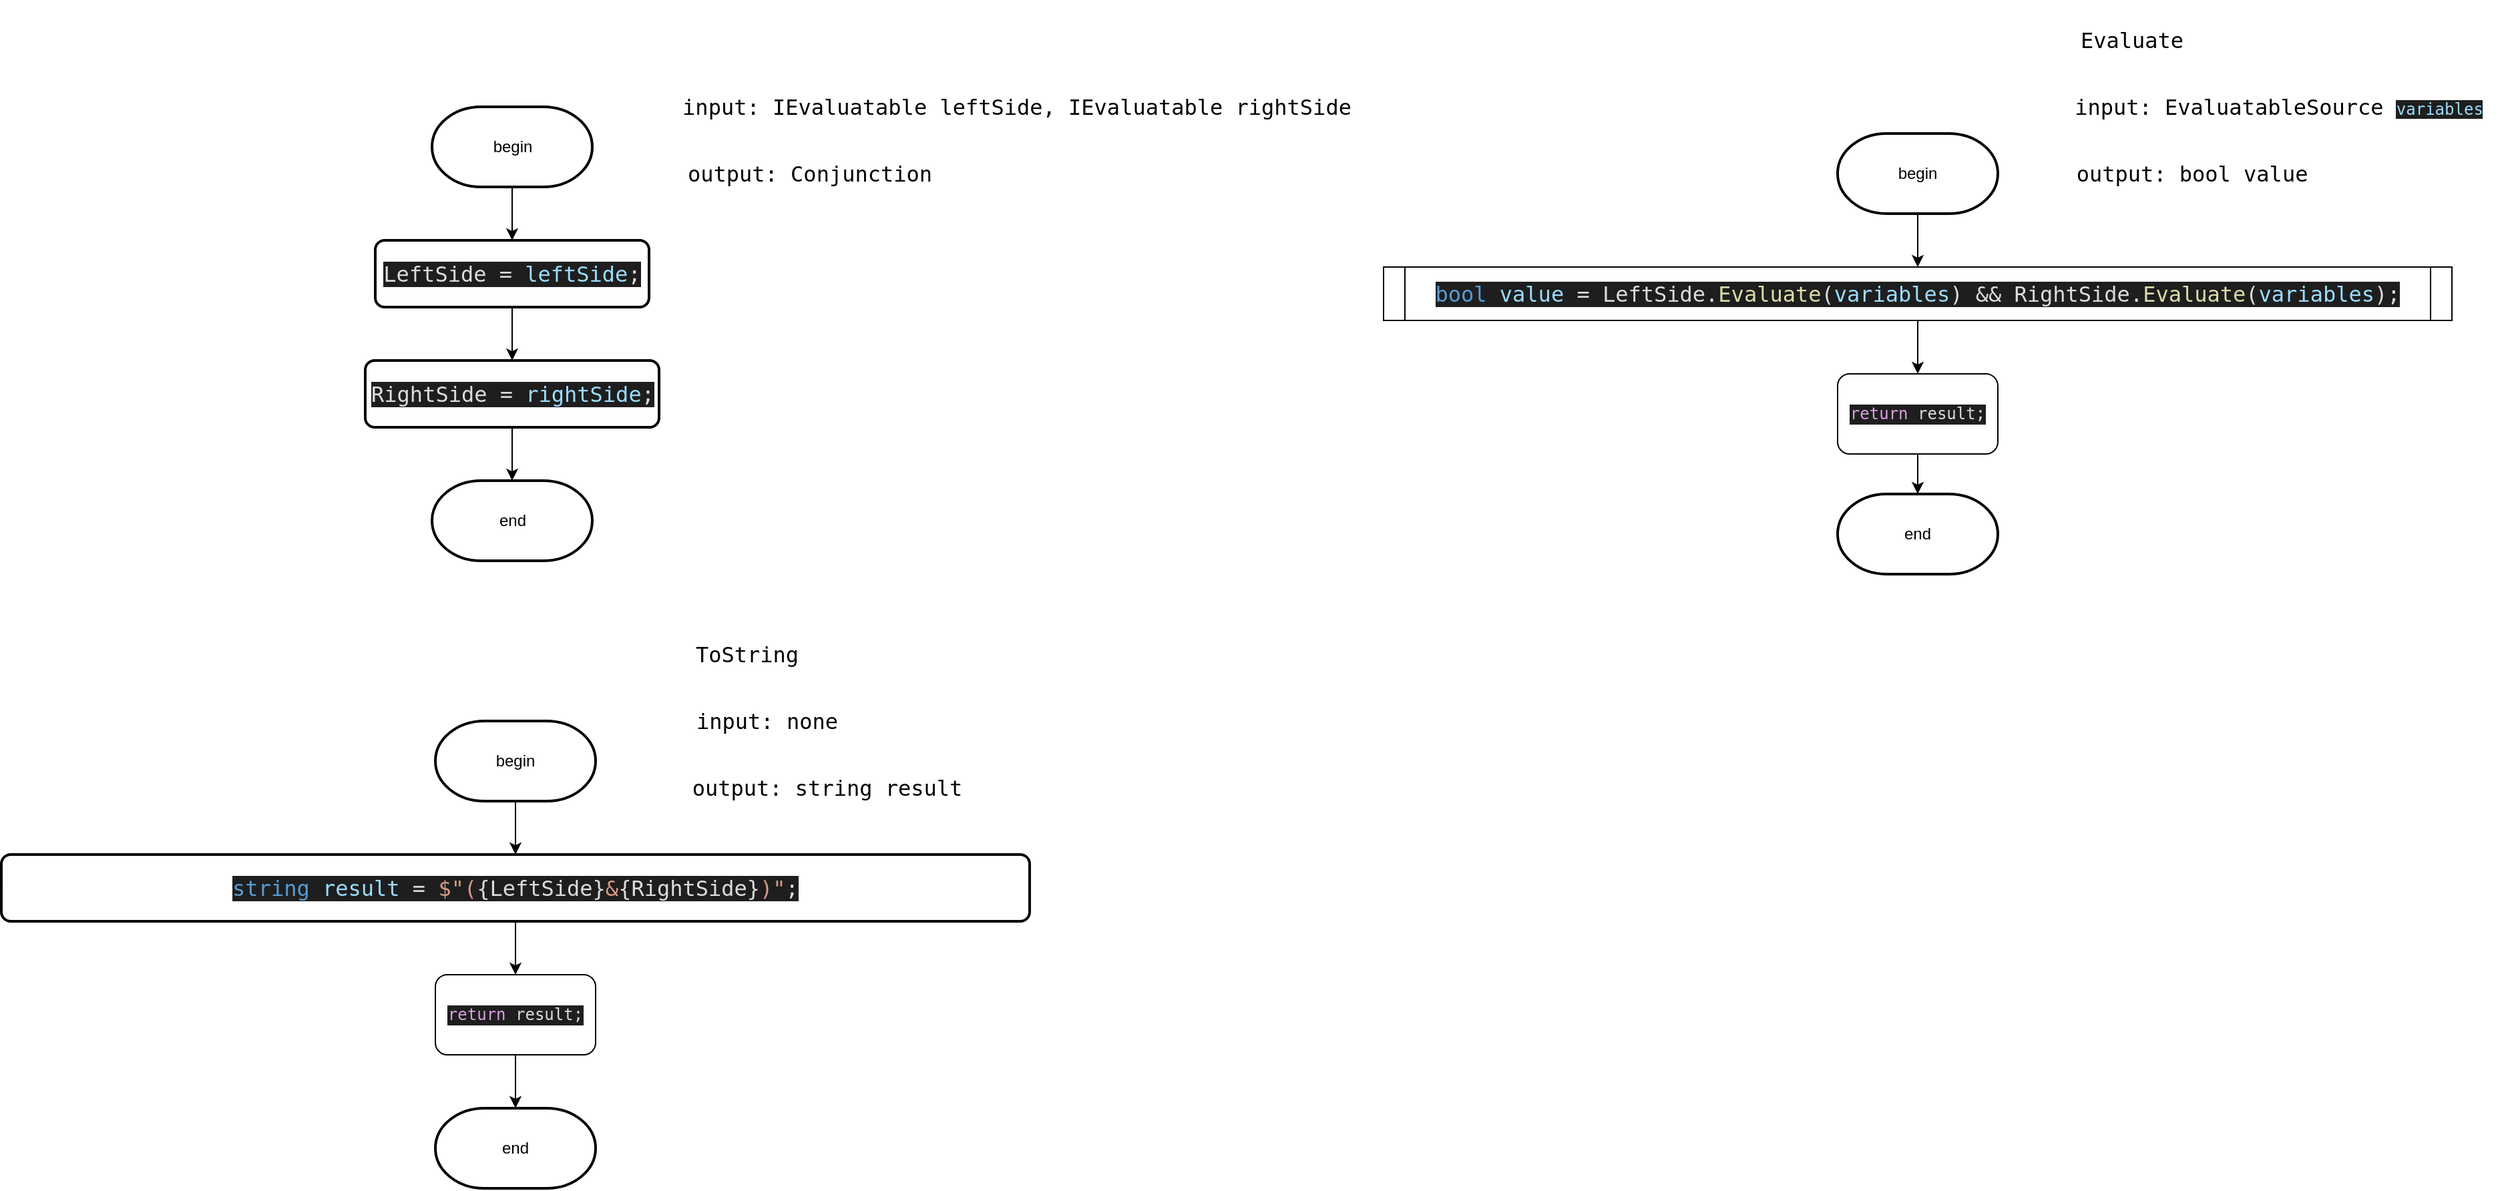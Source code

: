 <mxfile version="26.2.2">
  <diagram name="Page-1" id="wWQFUGHdb_J_DPX5aShU">
    <mxGraphModel dx="1814" dy="1373" grid="1" gridSize="10" guides="1" tooltips="1" connect="1" arrows="1" fold="1" page="1" pageScale="1" pageWidth="850" pageHeight="1100" math="0" shadow="0">
      <root>
        <mxCell id="0" />
        <mxCell id="1" parent="0" />
        <mxCell id="fn003GXV_2hyAFAk2X-T-2" value="&lt;div&gt;&lt;pre style=&quot;font-family: &amp;quot;JetBrains Mono&amp;quot;, monospace; font-size: 12pt;&quot;&gt;&lt;font style=&quot;color: rgb(255, 255, 255);&quot;&gt;Conjunction&lt;/font&gt;&lt;/pre&gt;&lt;/div&gt;" style="text;html=1;align=center;verticalAlign=middle;resizable=0;points=[];autosize=1;strokeColor=none;fillColor=none;" parent="1" vertex="1">
          <mxGeometry x="-197.5" y="120" width="130" height="60" as="geometry" />
        </mxCell>
        <mxCell id="fn003GXV_2hyAFAk2X-T-6" style="edgeStyle=orthogonalEdgeStyle;rounded=0;orthogonalLoop=1;jettySize=auto;html=1;exitX=0.5;exitY=1;exitDx=0;exitDy=0;exitPerimeter=0;entryX=0.5;entryY=0;entryDx=0;entryDy=0;" parent="1" source="fn003GXV_2hyAFAk2X-T-4" target="fn003GXV_2hyAFAk2X-T-5" edge="1">
          <mxGeometry relative="1" as="geometry" />
        </mxCell>
        <mxCell id="fn003GXV_2hyAFAk2X-T-4" value="begin" style="strokeWidth=2;html=1;shape=mxgraph.flowchart.terminator;whiteSpace=wrap;" parent="1" vertex="1">
          <mxGeometry x="-377.5" y="200" width="120" height="60" as="geometry" />
        </mxCell>
        <mxCell id="fn003GXV_2hyAFAk2X-T-8" style="edgeStyle=orthogonalEdgeStyle;rounded=0;orthogonalLoop=1;jettySize=auto;html=1;exitX=0.5;exitY=1;exitDx=0;exitDy=0;entryX=0.5;entryY=0;entryDx=0;entryDy=0;" parent="1" source="fn003GXV_2hyAFAk2X-T-5" target="fn003GXV_2hyAFAk2X-T-7" edge="1">
          <mxGeometry relative="1" as="geometry" />
        </mxCell>
        <mxCell id="fn003GXV_2hyAFAk2X-T-5" value="&lt;div style=&quot;background-color:#1e1e1e;color:#dcdcdc&quot;&gt;&lt;pre style=&quot;font-family:&#39;JetBrains Mono&#39;,monospace;font-size:12.0pt;&quot;&gt;LeftSide = &lt;span style=&quot;color:#9cdcfe;&quot;&gt;leftSide&lt;/span&gt;;&lt;/pre&gt;&lt;/div&gt;" style="rounded=1;whiteSpace=wrap;html=1;absoluteArcSize=1;arcSize=14;strokeWidth=2;" parent="1" vertex="1">
          <mxGeometry x="-420" y="300" width="205" height="50" as="geometry" />
        </mxCell>
        <mxCell id="fn003GXV_2hyAFAk2X-T-7" value="&lt;div style=&quot;background-color: rgb(30, 30, 30); color: rgb(220, 220, 220);&quot;&gt;&lt;pre style=&quot;font-family:&#39;JetBrains Mono&#39;,monospace;font-size:12.0pt;&quot;&gt;&lt;div&gt;&lt;pre style=&quot;font-family:&#39;JetBrains Mono&#39;,monospace;font-size:12.0pt;&quot;&gt;RightSide = &lt;span style=&quot;color:#9cdcfe;&quot;&gt;rightSide&lt;/span&gt;;&lt;/pre&gt;&lt;/div&gt;&lt;/pre&gt;&lt;/div&gt;" style="rounded=1;whiteSpace=wrap;html=1;absoluteArcSize=1;arcSize=14;strokeWidth=2;" parent="1" vertex="1">
          <mxGeometry x="-427.5" y="390" width="220" height="50" as="geometry" />
        </mxCell>
        <mxCell id="fn003GXV_2hyAFAk2X-T-9" value="&lt;pre style=&quot;font-family: &amp;quot;JetBrains Mono&amp;quot;, monospace; font-size: 12pt;&quot;&gt;input: IEvaluatable leftSide, IEvaluatable rightSide&lt;/pre&gt;" style="text;html=1;align=center;verticalAlign=middle;resizable=0;points=[];autosize=1;strokeColor=none;fillColor=none;" parent="1" vertex="1">
          <mxGeometry x="-180" y="170" width="480" height="60" as="geometry" />
        </mxCell>
        <mxCell id="fn003GXV_2hyAFAk2X-T-10" value="&lt;pre style=&quot;font-family: &amp;quot;JetBrains Mono&amp;quot;, monospace; font-size: 12pt;&quot;&gt;output: Conjunction&lt;/pre&gt;" style="text;html=1;align=center;verticalAlign=middle;resizable=0;points=[];autosize=1;strokeColor=none;fillColor=none;" parent="1" vertex="1">
          <mxGeometry x="-190" y="220" width="190" height="60" as="geometry" />
        </mxCell>
        <mxCell id="fn003GXV_2hyAFAk2X-T-11" value="end" style="strokeWidth=2;html=1;shape=mxgraph.flowchart.terminator;whiteSpace=wrap;" parent="1" vertex="1">
          <mxGeometry x="-377.5" y="480" width="120" height="60" as="geometry" />
        </mxCell>
        <mxCell id="fn003GXV_2hyAFAk2X-T-12" style="edgeStyle=orthogonalEdgeStyle;rounded=0;orthogonalLoop=1;jettySize=auto;html=1;exitX=0.5;exitY=1;exitDx=0;exitDy=0;entryX=0.5;entryY=0;entryDx=0;entryDy=0;entryPerimeter=0;" parent="1" source="fn003GXV_2hyAFAk2X-T-7" target="fn003GXV_2hyAFAk2X-T-11" edge="1">
          <mxGeometry relative="1" as="geometry" />
        </mxCell>
        <mxCell id="fn003GXV_2hyAFAk2X-T-13" value="&lt;pre style=&quot;font-family: &amp;quot;JetBrains Mono&amp;quot;, monospace; font-size: 12pt;&quot;&gt;Evaluate&lt;/pre&gt;" style="text;html=1;align=center;verticalAlign=middle;resizable=0;points=[];autosize=1;strokeColor=none;fillColor=none;" parent="1" vertex="1">
          <mxGeometry x="850" y="120" width="90" height="60" as="geometry" />
        </mxCell>
        <mxCell id="gATLdCuGurr83iBEHWpc-2" style="edgeStyle=orthogonalEdgeStyle;rounded=0;orthogonalLoop=1;jettySize=auto;html=1;exitX=0.5;exitY=1;exitDx=0;exitDy=0;exitPerimeter=0;entryX=0.5;entryY=0;entryDx=0;entryDy=0;" parent="1" source="fn003GXV_2hyAFAk2X-T-15" target="gATLdCuGurr83iBEHWpc-1" edge="1">
          <mxGeometry relative="1" as="geometry" />
        </mxCell>
        <mxCell id="fn003GXV_2hyAFAk2X-T-15" value="begin" style="strokeWidth=2;html=1;shape=mxgraph.flowchart.terminator;whiteSpace=wrap;" parent="1" vertex="1">
          <mxGeometry x="675" y="220" width="120" height="60" as="geometry" />
        </mxCell>
        <mxCell id="fn003GXV_2hyAFAk2X-T-19" value="&lt;pre style=&quot;font-family: &amp;quot;JetBrains Mono&amp;quot;, monospace; font-size: 12pt;&quot;&gt;input: EvaluatableSource &lt;span style=&quot;font-size: 9pt; background-color: rgb(30, 30, 30); white-space-collapse: collapse; color: rgb(156, 220, 254);&quot;&gt;variables&lt;/span&gt;&lt;/pre&gt;" style="text;html=1;align=center;verticalAlign=middle;resizable=0;points=[];autosize=1;strokeColor=none;fillColor=none;" parent="1" vertex="1">
          <mxGeometry x="840" y="170" width="330" height="60" as="geometry" />
        </mxCell>
        <mxCell id="fn003GXV_2hyAFAk2X-T-20" value="&lt;pre style=&quot;font-family: &amp;quot;JetBrains Mono&amp;quot;, monospace; font-size: 12pt;&quot;&gt;output: bool value&lt;/pre&gt;" style="text;html=1;align=center;verticalAlign=middle;resizable=0;points=[];autosize=1;strokeColor=none;fillColor=none;" parent="1" vertex="1">
          <mxGeometry x="850" y="220" width="180" height="60" as="geometry" />
        </mxCell>
        <mxCell id="fn003GXV_2hyAFAk2X-T-21" value="end" style="strokeWidth=2;html=1;shape=mxgraph.flowchart.terminator;whiteSpace=wrap;" parent="1" vertex="1">
          <mxGeometry x="675" y="490" width="120" height="60" as="geometry" />
        </mxCell>
        <mxCell id="fn003GXV_2hyAFAk2X-T-25" value="&lt;pre style=&quot;font-family: &amp;quot;JetBrains Mono&amp;quot;, monospace; font-size: 12pt;&quot;&gt;ToString&lt;/pre&gt;" style="text;html=1;align=center;verticalAlign=middle;resizable=0;points=[];autosize=1;strokeColor=none;fillColor=none;" parent="1" vertex="1">
          <mxGeometry x="-187.5" y="580" width="90" height="60" as="geometry" />
        </mxCell>
        <mxCell id="fn003GXV_2hyAFAk2X-T-26" style="edgeStyle=orthogonalEdgeStyle;rounded=0;orthogonalLoop=1;jettySize=auto;html=1;exitX=0.5;exitY=1;exitDx=0;exitDy=0;exitPerimeter=0;entryX=0.5;entryY=0;entryDx=0;entryDy=0;" parent="1" source="fn003GXV_2hyAFAk2X-T-27" target="fn003GXV_2hyAFAk2X-T-28" edge="1">
          <mxGeometry relative="1" as="geometry" />
        </mxCell>
        <mxCell id="fn003GXV_2hyAFAk2X-T-27" value="begin" style="strokeWidth=2;html=1;shape=mxgraph.flowchart.terminator;whiteSpace=wrap;" parent="1" vertex="1">
          <mxGeometry x="-375" y="660" width="120" height="60" as="geometry" />
        </mxCell>
        <mxCell id="fARKV3zrWsB-YjwUa5vW-2" style="edgeStyle=orthogonalEdgeStyle;rounded=0;orthogonalLoop=1;jettySize=auto;html=1;exitX=0.5;exitY=1;exitDx=0;exitDy=0;entryX=0.5;entryY=0;entryDx=0;entryDy=0;" edge="1" parent="1" source="fn003GXV_2hyAFAk2X-T-28" target="fARKV3zrWsB-YjwUa5vW-1">
          <mxGeometry relative="1" as="geometry" />
        </mxCell>
        <mxCell id="fn003GXV_2hyAFAk2X-T-28" value="&lt;div style=&quot;background-color: rgb(30, 30, 30); color: rgb(220, 220, 220);&quot;&gt;&lt;pre style=&quot;font-family:&#39;JetBrains Mono&#39;,monospace;font-size:12.0pt;&quot;&gt;&lt;pre style=&quot;font-family:&#39;JetBrains Mono&#39;,monospace;font-size:12.0pt;&quot;&gt;&lt;div&gt;&lt;pre style=&quot;font-family:&#39;JetBrains Mono&#39;,monospace;font-size:12.0pt;&quot;&gt;&lt;span style=&quot;color:#569cd6;&quot;&gt;string &lt;/span&gt;&lt;span style=&quot;color:#9cdcfe;&quot;&gt;result &lt;/span&gt;= &lt;span style=&quot;color:#d69d85;&quot;&gt;$&quot;(&lt;/span&gt;{LeftSide}&lt;span style=&quot;color:#d69d85;&quot;&gt;&amp;amp;&lt;/span&gt;{RightSide}&lt;span style=&quot;color:#d69d85;&quot;&gt;)&quot;&lt;/span&gt;;&lt;/pre&gt;&lt;/div&gt;&lt;/pre&gt;&lt;/pre&gt;&lt;/div&gt;" style="rounded=1;whiteSpace=wrap;html=1;absoluteArcSize=1;arcSize=14;strokeWidth=2;" parent="1" vertex="1">
          <mxGeometry x="-700" y="760" width="770" height="50" as="geometry" />
        </mxCell>
        <mxCell id="fn003GXV_2hyAFAk2X-T-29" value="&lt;pre style=&quot;font-family: &amp;quot;JetBrains Mono&amp;quot;, monospace; font-size: 12pt;&quot;&gt;input: none&lt;/pre&gt;" style="text;html=1;align=center;verticalAlign=middle;resizable=0;points=[];autosize=1;strokeColor=none;fillColor=none;" parent="1" vertex="1">
          <mxGeometry x="-187.5" y="630" width="120" height="60" as="geometry" />
        </mxCell>
        <mxCell id="fn003GXV_2hyAFAk2X-T-30" value="&lt;pre style=&quot;font-family: &amp;quot;JetBrains Mono&amp;quot;, monospace; font-size: 12pt;&quot;&gt;output: string result&lt;/pre&gt;" style="text;html=1;align=center;verticalAlign=middle;resizable=0;points=[];autosize=1;strokeColor=none;fillColor=none;" parent="1" vertex="1">
          <mxGeometry x="-187.5" y="680" width="210" height="60" as="geometry" />
        </mxCell>
        <mxCell id="fn003GXV_2hyAFAk2X-T-31" value="end" style="strokeWidth=2;html=1;shape=mxgraph.flowchart.terminator;whiteSpace=wrap;" parent="1" vertex="1">
          <mxGeometry x="-375" y="950" width="120" height="60" as="geometry" />
        </mxCell>
        <mxCell id="fARKV3zrWsB-YjwUa5vW-5" style="edgeStyle=orthogonalEdgeStyle;rounded=0;orthogonalLoop=1;jettySize=auto;html=1;exitX=0.5;exitY=1;exitDx=0;exitDy=0;" edge="1" parent="1" source="gATLdCuGurr83iBEHWpc-1" target="fARKV3zrWsB-YjwUa5vW-4">
          <mxGeometry relative="1" as="geometry" />
        </mxCell>
        <mxCell id="gATLdCuGurr83iBEHWpc-1" value="&lt;pre style=&quot;color: rgb(220, 220, 220); font-size: 12pt; background-color: rgb(30, 30, 30); font-family: &amp;quot;JetBrains Mono&amp;quot;, monospace;&quot;&gt;&lt;span style=&quot;color: rgb(86, 156, 214);&quot;&gt;bool &lt;/span&gt;&lt;span style=&quot;color: rgb(156, 220, 254);&quot;&gt;value &lt;/span&gt;= LeftSide.&lt;span style=&quot;color: rgb(220, 220, 169);&quot;&gt;Evaluate&lt;/span&gt;(&lt;span style=&quot;color: rgb(156, 220, 254);&quot;&gt;variables&lt;/span&gt;) &amp;amp;&amp;amp; RightSide.&lt;span style=&quot;color: rgb(220, 220, 169);&quot;&gt;Evaluate&lt;/span&gt;(&lt;span style=&quot;color: rgb(156, 220, 254);&quot;&gt;variables&lt;/span&gt;);&lt;/pre&gt;" style="shape=process;whiteSpace=wrap;html=1;backgroundOutline=1;size=0.02;" parent="1" vertex="1">
          <mxGeometry x="335" y="320" width="800" height="40" as="geometry" />
        </mxCell>
        <mxCell id="fARKV3zrWsB-YjwUa5vW-3" style="edgeStyle=orthogonalEdgeStyle;rounded=0;orthogonalLoop=1;jettySize=auto;html=1;exitX=0.5;exitY=1;exitDx=0;exitDy=0;" edge="1" parent="1" source="fARKV3zrWsB-YjwUa5vW-1" target="fn003GXV_2hyAFAk2X-T-31">
          <mxGeometry relative="1" as="geometry" />
        </mxCell>
        <mxCell id="fARKV3zrWsB-YjwUa5vW-1" value="&lt;div style=&quot;background-color:#1e1e1e;color:#dcdcdc&quot;&gt;&lt;pre style=&quot;font-family:&#39;JetBrains Mono&#39;,monospace;font-size:9.0pt;&quot;&gt;&lt;span style=&quot;color:#d8a0df;&quot;&gt;return &lt;/span&gt;result;&lt;/pre&gt;&lt;/div&gt;" style="rounded=1;whiteSpace=wrap;html=1;" vertex="1" parent="1">
          <mxGeometry x="-375" y="850" width="120" height="60" as="geometry" />
        </mxCell>
        <mxCell id="fARKV3zrWsB-YjwUa5vW-4" value="&lt;div style=&quot;background-color:#1e1e1e;color:#dcdcdc&quot;&gt;&lt;pre style=&quot;font-family:&#39;JetBrains Mono&#39;,monospace;font-size:9.0pt;&quot;&gt;&lt;span style=&quot;color:#d8a0df;&quot;&gt;return &lt;/span&gt;result;&lt;/pre&gt;&lt;/div&gt;" style="rounded=1;whiteSpace=wrap;html=1;" vertex="1" parent="1">
          <mxGeometry x="675" y="400" width="120" height="60" as="geometry" />
        </mxCell>
        <mxCell id="fARKV3zrWsB-YjwUa5vW-6" style="edgeStyle=orthogonalEdgeStyle;rounded=0;orthogonalLoop=1;jettySize=auto;html=1;exitX=0.5;exitY=1;exitDx=0;exitDy=0;entryX=0.5;entryY=0;entryDx=0;entryDy=0;entryPerimeter=0;" edge="1" parent="1" source="fARKV3zrWsB-YjwUa5vW-4" target="fn003GXV_2hyAFAk2X-T-21">
          <mxGeometry relative="1" as="geometry" />
        </mxCell>
      </root>
    </mxGraphModel>
  </diagram>
</mxfile>
